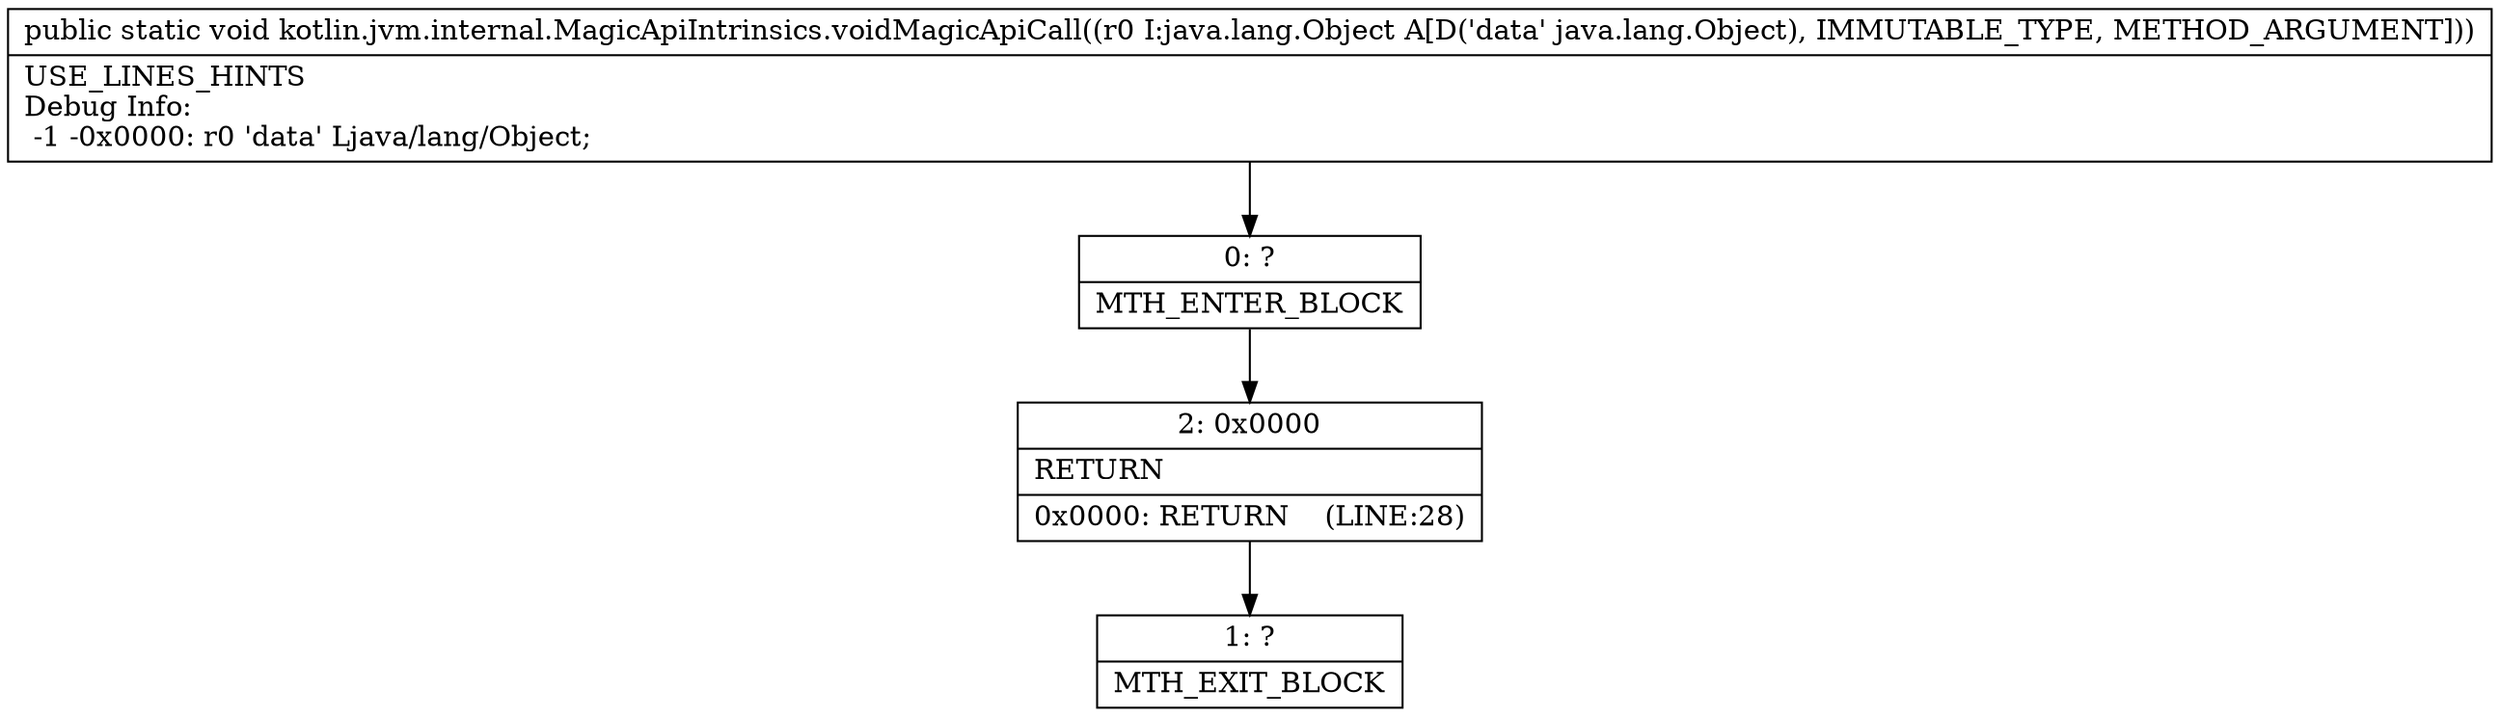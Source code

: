 digraph "CFG forkotlin.jvm.internal.MagicApiIntrinsics.voidMagicApiCall(Ljava\/lang\/Object;)V" {
Node_0 [shape=record,label="{0\:\ ?|MTH_ENTER_BLOCK\l}"];
Node_2 [shape=record,label="{2\:\ 0x0000|RETURN\l|0x0000: RETURN    (LINE:28)\l}"];
Node_1 [shape=record,label="{1\:\ ?|MTH_EXIT_BLOCK\l}"];
MethodNode[shape=record,label="{public static void kotlin.jvm.internal.MagicApiIntrinsics.voidMagicApiCall((r0 I:java.lang.Object A[D('data' java.lang.Object), IMMUTABLE_TYPE, METHOD_ARGUMENT]))  | USE_LINES_HINTS\lDebug Info:\l  \-1 \-0x0000: r0 'data' Ljava\/lang\/Object;\l}"];
MethodNode -> Node_0;Node_0 -> Node_2;
Node_2 -> Node_1;
}

